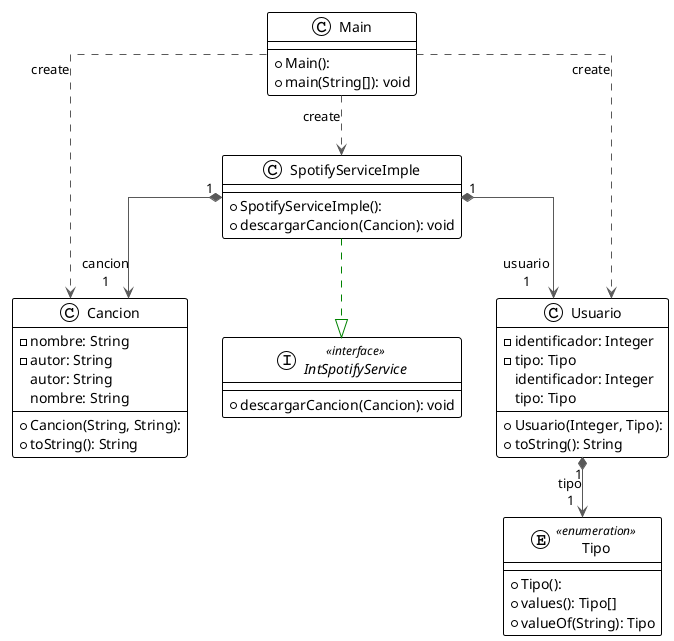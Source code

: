 @startuml

!theme plain
top to bottom direction
skinparam linetype ortho

class Cancion {
  + Cancion(String, String): 
  - nombre: String
  - autor: String
  + toString(): String
   autor: String
   nombre: String
}
interface IntSpotifyService << interface >> {
  + descargarCancion(Cancion): void
}
class Main {
  + Main(): 
  + main(String[]): void
}
class SpotifyServiceImple {
  + SpotifyServiceImple(): 
  + descargarCancion(Cancion): void
}
enum Tipo << enumeration >> {
  + Tipo(): 
  + values(): Tipo[]
  + valueOf(String): Tipo
}
class Usuario {
  + Usuario(Integer, Tipo): 
  - identificador: Integer
  - tipo: Tipo
  + toString(): String
   identificador: Integer
   tipo: Tipo
}

Main                 -[#595959,dashed]->  Cancion             : "«create»"
Main                 -[#595959,dashed]->  SpotifyServiceImple : "«create»"
Main                 -[#595959,dashed]->  Usuario             : "«create»"
SpotifyServiceImple "1" *-[#595959,plain]-> "cancion\n1" Cancion             
SpotifyServiceImple  -[#008200,dashed]-^  IntSpotifyService   
SpotifyServiceImple "1" *-[#595959,plain]-> "usuario\n1" Usuario             
Usuario             "1" *-[#595959,plain]-> "tipo\n1" Tipo                
@enduml
